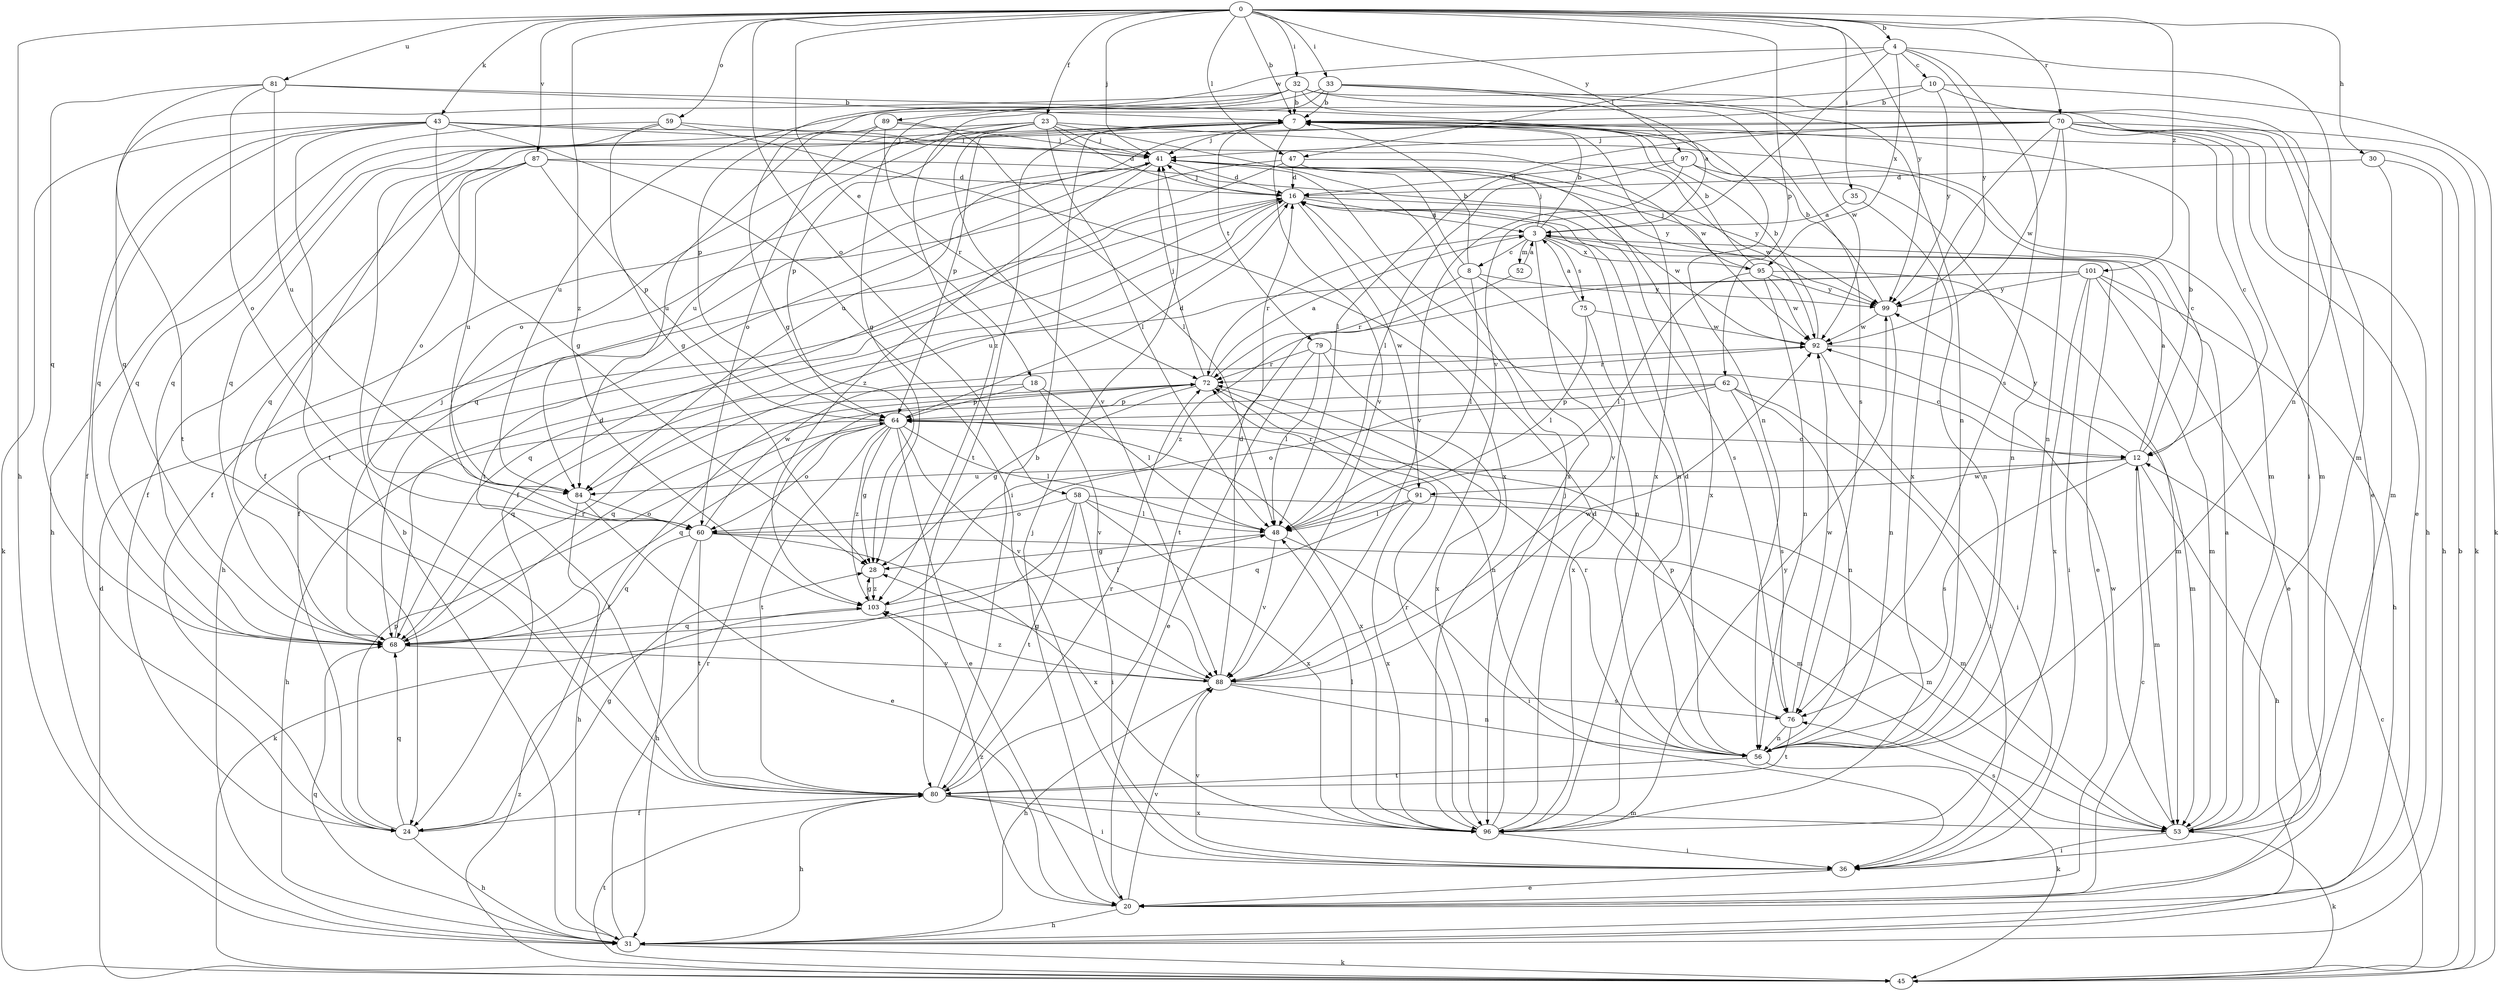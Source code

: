 strict digraph  {
0;
3;
4;
7;
8;
10;
12;
16;
18;
20;
23;
24;
28;
30;
31;
32;
33;
35;
36;
41;
43;
45;
47;
48;
52;
53;
56;
58;
59;
60;
62;
64;
68;
70;
72;
75;
76;
79;
80;
81;
84;
87;
88;
89;
91;
92;
95;
96;
97;
99;
101;
103;
0 -> 4  [label=b];
0 -> 7  [label=b];
0 -> 18  [label=e];
0 -> 23  [label=f];
0 -> 30  [label=h];
0 -> 31  [label=h];
0 -> 32  [label=i];
0 -> 33  [label=i];
0 -> 35  [label=i];
0 -> 41  [label=j];
0 -> 43  [label=k];
0 -> 47  [label=l];
0 -> 58  [label=o];
0 -> 59  [label=o];
0 -> 62  [label=p];
0 -> 70  [label=r];
0 -> 81  [label=u];
0 -> 87  [label=v];
0 -> 97  [label=y];
0 -> 99  [label=y];
0 -> 101  [label=z];
0 -> 103  [label=z];
3 -> 7  [label=b];
3 -> 8  [label=c];
3 -> 20  [label=e];
3 -> 41  [label=j];
3 -> 52  [label=m];
3 -> 72  [label=r];
3 -> 75  [label=s];
3 -> 88  [label=v];
3 -> 95  [label=x];
4 -> 10  [label=c];
4 -> 47  [label=l];
4 -> 56  [label=n];
4 -> 76  [label=s];
4 -> 88  [label=v];
4 -> 89  [label=w];
4 -> 95  [label=x];
4 -> 99  [label=y];
7 -> 41  [label=j];
7 -> 64  [label=p];
7 -> 68  [label=q];
7 -> 79  [label=t];
7 -> 80  [label=t];
7 -> 88  [label=v];
7 -> 96  [label=x];
8 -> 7  [label=b];
8 -> 41  [label=j];
8 -> 48  [label=l];
8 -> 56  [label=n];
8 -> 72  [label=r];
8 -> 99  [label=y];
10 -> 7  [label=b];
10 -> 36  [label=i];
10 -> 45  [label=k];
10 -> 84  [label=u];
10 -> 99  [label=y];
12 -> 3  [label=a];
12 -> 7  [label=b];
12 -> 31  [label=h];
12 -> 53  [label=m];
12 -> 76  [label=s];
12 -> 84  [label=u];
12 -> 91  [label=w];
12 -> 99  [label=y];
16 -> 3  [label=a];
16 -> 24  [label=f];
16 -> 31  [label=h];
16 -> 41  [label=j];
16 -> 56  [label=n];
16 -> 76  [label=s];
16 -> 84  [label=u];
16 -> 91  [label=w];
16 -> 92  [label=w];
18 -> 48  [label=l];
18 -> 64  [label=p];
18 -> 68  [label=q];
18 -> 88  [label=v];
20 -> 12  [label=c];
20 -> 31  [label=h];
20 -> 41  [label=j];
20 -> 88  [label=v];
20 -> 103  [label=z];
23 -> 16  [label=d];
23 -> 41  [label=j];
23 -> 48  [label=l];
23 -> 53  [label=m];
23 -> 60  [label=o];
23 -> 64  [label=p];
23 -> 68  [label=q];
23 -> 84  [label=u];
23 -> 88  [label=v];
23 -> 96  [label=x];
24 -> 28  [label=g];
24 -> 31  [label=h];
24 -> 64  [label=p];
24 -> 68  [label=q];
28 -> 103  [label=z];
30 -> 16  [label=d];
30 -> 31  [label=h];
30 -> 53  [label=m];
31 -> 7  [label=b];
31 -> 45  [label=k];
31 -> 68  [label=q];
31 -> 72  [label=r];
32 -> 7  [label=b];
32 -> 20  [label=e];
32 -> 28  [label=g];
32 -> 53  [label=m];
32 -> 64  [label=p];
32 -> 68  [label=q];
32 -> 76  [label=s];
33 -> 3  [label=a];
33 -> 7  [label=b];
33 -> 28  [label=g];
33 -> 56  [label=n];
33 -> 92  [label=w];
33 -> 103  [label=z];
35 -> 3  [label=a];
35 -> 56  [label=n];
36 -> 20  [label=e];
36 -> 88  [label=v];
41 -> 16  [label=d];
41 -> 24  [label=f];
41 -> 80  [label=t];
41 -> 99  [label=y];
41 -> 103  [label=z];
43 -> 24  [label=f];
43 -> 28  [label=g];
43 -> 36  [label=i];
43 -> 41  [label=j];
43 -> 45  [label=k];
43 -> 68  [label=q];
43 -> 80  [label=t];
43 -> 92  [label=w];
45 -> 7  [label=b];
45 -> 12  [label=c];
45 -> 16  [label=d];
45 -> 80  [label=t];
45 -> 103  [label=z];
47 -> 16  [label=d];
47 -> 24  [label=f];
47 -> 68  [label=q];
47 -> 92  [label=w];
47 -> 96  [label=x];
48 -> 28  [label=g];
48 -> 36  [label=i];
48 -> 88  [label=v];
52 -> 3  [label=a];
52 -> 80  [label=t];
53 -> 3  [label=a];
53 -> 36  [label=i];
53 -> 45  [label=k];
53 -> 76  [label=s];
53 -> 92  [label=w];
56 -> 16  [label=d];
56 -> 45  [label=k];
56 -> 72  [label=r];
56 -> 80  [label=t];
58 -> 36  [label=i];
58 -> 45  [label=k];
58 -> 48  [label=l];
58 -> 53  [label=m];
58 -> 60  [label=o];
58 -> 80  [label=t];
58 -> 96  [label=x];
59 -> 28  [label=g];
59 -> 31  [label=h];
59 -> 41  [label=j];
59 -> 68  [label=q];
59 -> 96  [label=x];
60 -> 31  [label=h];
60 -> 53  [label=m];
60 -> 68  [label=q];
60 -> 80  [label=t];
60 -> 92  [label=w];
60 -> 96  [label=x];
62 -> 36  [label=i];
62 -> 56  [label=n];
62 -> 60  [label=o];
62 -> 64  [label=p];
62 -> 68  [label=q];
62 -> 76  [label=s];
64 -> 12  [label=c];
64 -> 16  [label=d];
64 -> 20  [label=e];
64 -> 28  [label=g];
64 -> 31  [label=h];
64 -> 48  [label=l];
64 -> 60  [label=o];
64 -> 68  [label=q];
64 -> 80  [label=t];
64 -> 88  [label=v];
64 -> 96  [label=x];
64 -> 103  [label=z];
68 -> 16  [label=d];
68 -> 41  [label=j];
68 -> 72  [label=r];
68 -> 88  [label=v];
70 -> 12  [label=c];
70 -> 20  [label=e];
70 -> 24  [label=f];
70 -> 31  [label=h];
70 -> 41  [label=j];
70 -> 45  [label=k];
70 -> 48  [label=l];
70 -> 53  [label=m];
70 -> 56  [label=n];
70 -> 84  [label=u];
70 -> 92  [label=w];
70 -> 96  [label=x];
72 -> 3  [label=a];
72 -> 24  [label=f];
72 -> 28  [label=g];
72 -> 41  [label=j];
72 -> 56  [label=n];
72 -> 64  [label=p];
75 -> 3  [label=a];
75 -> 48  [label=l];
75 -> 92  [label=w];
75 -> 96  [label=x];
76 -> 56  [label=n];
76 -> 64  [label=p];
76 -> 80  [label=t];
76 -> 92  [label=w];
79 -> 12  [label=c];
79 -> 20  [label=e];
79 -> 48  [label=l];
79 -> 72  [label=r];
79 -> 96  [label=x];
80 -> 7  [label=b];
80 -> 24  [label=f];
80 -> 31  [label=h];
80 -> 36  [label=i];
80 -> 53  [label=m];
80 -> 72  [label=r];
80 -> 96  [label=x];
81 -> 7  [label=b];
81 -> 56  [label=n];
81 -> 60  [label=o];
81 -> 68  [label=q];
81 -> 80  [label=t];
81 -> 84  [label=u];
84 -> 20  [label=e];
84 -> 31  [label=h];
84 -> 60  [label=o];
87 -> 16  [label=d];
87 -> 24  [label=f];
87 -> 60  [label=o];
87 -> 64  [label=p];
87 -> 68  [label=q];
87 -> 84  [label=u];
87 -> 99  [label=y];
88 -> 16  [label=d];
88 -> 28  [label=g];
88 -> 31  [label=h];
88 -> 56  [label=n];
88 -> 76  [label=s];
88 -> 92  [label=w];
88 -> 103  [label=z];
89 -> 41  [label=j];
89 -> 48  [label=l];
89 -> 60  [label=o];
89 -> 72  [label=r];
89 -> 84  [label=u];
91 -> 48  [label=l];
91 -> 53  [label=m];
91 -> 68  [label=q];
91 -> 72  [label=r];
91 -> 96  [label=x];
92 -> 7  [label=b];
92 -> 36  [label=i];
92 -> 53  [label=m];
92 -> 72  [label=r];
95 -> 7  [label=b];
95 -> 41  [label=j];
95 -> 48  [label=l];
95 -> 53  [label=m];
95 -> 56  [label=n];
95 -> 92  [label=w];
95 -> 99  [label=y];
96 -> 16  [label=d];
96 -> 36  [label=i];
96 -> 41  [label=j];
96 -> 48  [label=l];
96 -> 72  [label=r];
96 -> 99  [label=y];
97 -> 12  [label=c];
97 -> 16  [label=d];
97 -> 48  [label=l];
97 -> 56  [label=n];
97 -> 88  [label=v];
99 -> 7  [label=b];
99 -> 56  [label=n];
99 -> 92  [label=w];
101 -> 20  [label=e];
101 -> 31  [label=h];
101 -> 36  [label=i];
101 -> 53  [label=m];
101 -> 68  [label=q];
101 -> 96  [label=x];
101 -> 99  [label=y];
101 -> 103  [label=z];
103 -> 28  [label=g];
103 -> 48  [label=l];
103 -> 68  [label=q];
}
